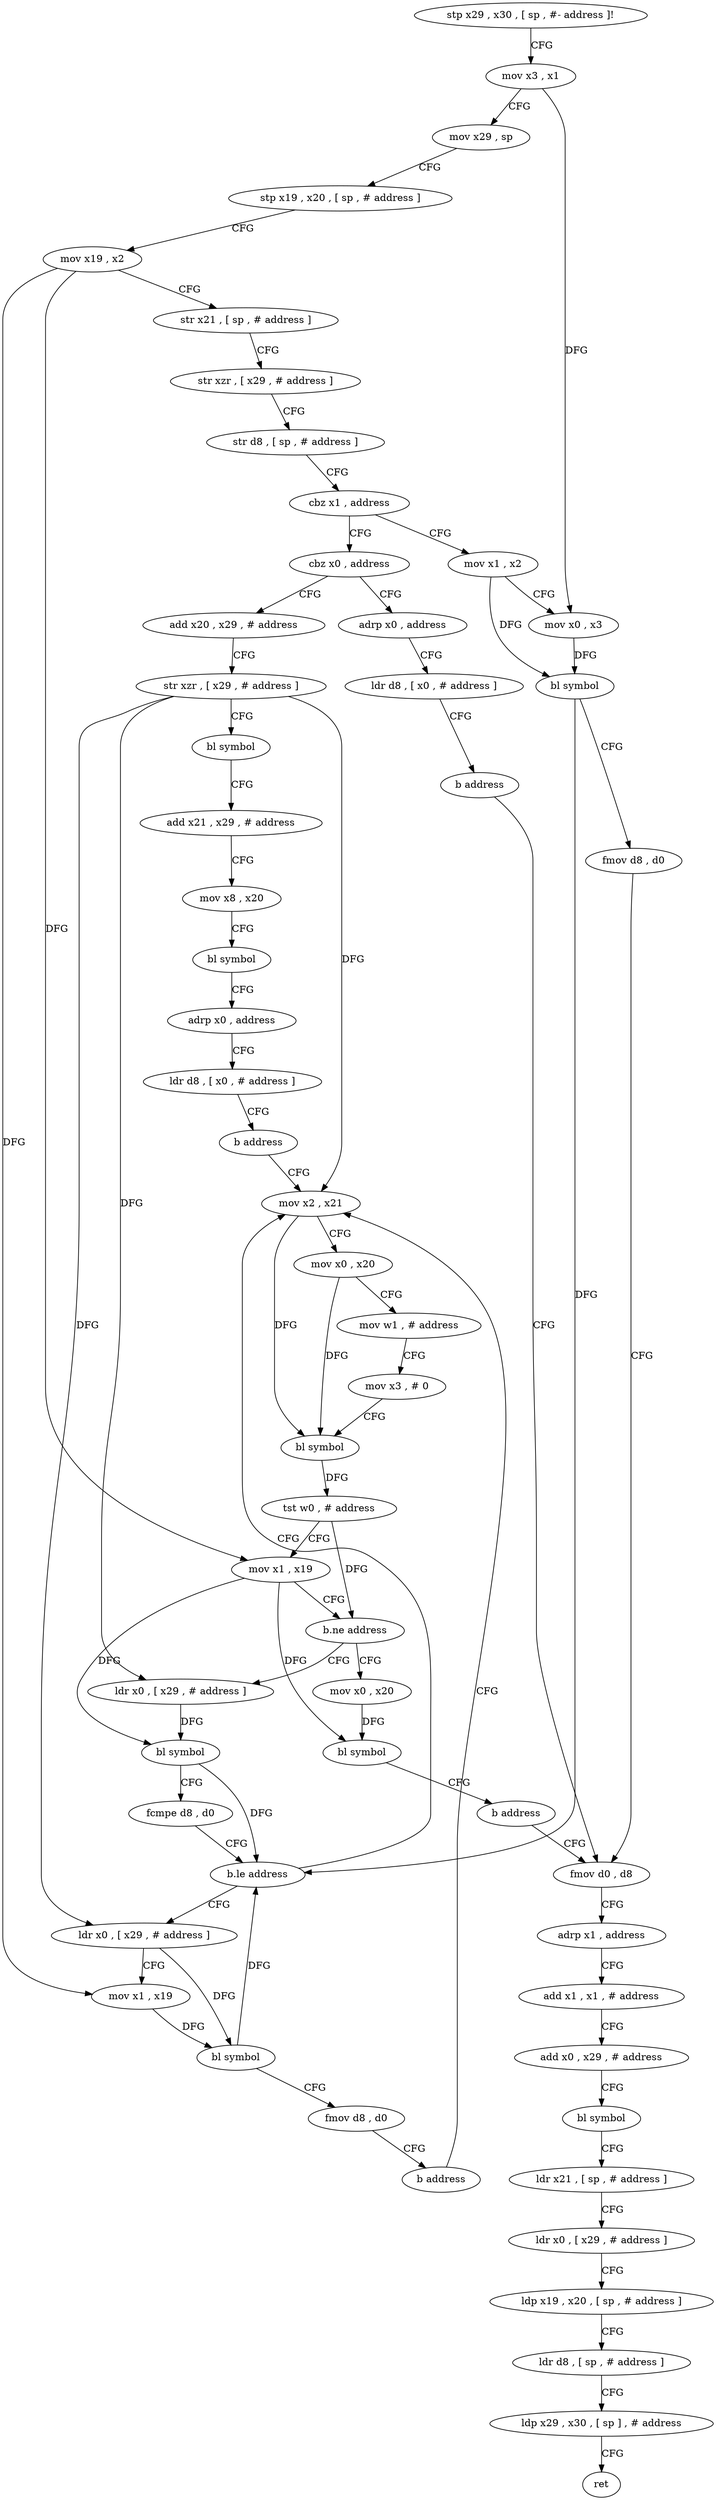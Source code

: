 digraph "func" {
"146832" [label = "stp x29 , x30 , [ sp , #- address ]!" ]
"146836" [label = "mov x3 , x1" ]
"146840" [label = "mov x29 , sp" ]
"146844" [label = "stp x19 , x20 , [ sp , # address ]" ]
"146848" [label = "mov x19 , x2" ]
"146852" [label = "str x21 , [ sp , # address ]" ]
"146856" [label = "str xzr , [ x29 , # address ]" ]
"146860" [label = "str d8 , [ sp , # address ]" ]
"146864" [label = "cbz x1 , address" ]
"146928" [label = "cbz x0 , address" ]
"146868" [label = "mov x1 , x2" ]
"147056" [label = "adrp x0 , address" ]
"146932" [label = "add x20 , x29 , # address" ]
"146872" [label = "mov x0 , x3" ]
"146876" [label = "bl symbol" ]
"146880" [label = "fmov d8 , d0" ]
"146884" [label = "fmov d0 , d8" ]
"147060" [label = "ldr d8 , [ x0 , # address ]" ]
"147064" [label = "b address" ]
"146936" [label = "str xzr , [ x29 , # address ]" ]
"146940" [label = "bl symbol" ]
"146944" [label = "add x21 , x29 , # address" ]
"146948" [label = "mov x8 , x20" ]
"146952" [label = "bl symbol" ]
"146956" [label = "adrp x0 , address" ]
"146960" [label = "ldr d8 , [ x0 , # address ]" ]
"146964" [label = "b address" ]
"146984" [label = "mov x2 , x21" ]
"146888" [label = "adrp x1 , address" ]
"146892" [label = "add x1 , x1 , # address" ]
"146896" [label = "add x0 , x29 , # address" ]
"146900" [label = "bl symbol" ]
"146904" [label = "ldr x21 , [ sp , # address ]" ]
"146908" [label = "ldr x0 , [ x29 , # address ]" ]
"146912" [label = "ldp x19 , x20 , [ sp , # address ]" ]
"146916" [label = "ldr d8 , [ sp , # address ]" ]
"146920" [label = "ldp x29 , x30 , [ sp ] , # address" ]
"146924" [label = "ret" ]
"146988" [label = "mov x0 , x20" ]
"146992" [label = "mov w1 , # address" ]
"146996" [label = "mov x3 , # 0" ]
"147000" [label = "bl symbol" ]
"147004" [label = "tst w0 , # address" ]
"147008" [label = "mov x1 , x19" ]
"147012" [label = "b.ne address" ]
"146968" [label = "ldr x0 , [ x29 , # address ]" ]
"147016" [label = "mov x0 , x20" ]
"146972" [label = "bl symbol" ]
"146976" [label = "fcmpe d8 , d0" ]
"146980" [label = "b.le address" ]
"147032" [label = "ldr x0 , [ x29 , # address ]" ]
"147020" [label = "bl symbol" ]
"147024" [label = "b address" ]
"147036" [label = "mov x1 , x19" ]
"147040" [label = "bl symbol" ]
"147044" [label = "fmov d8 , d0" ]
"147048" [label = "b address" ]
"146832" -> "146836" [ label = "CFG" ]
"146836" -> "146840" [ label = "CFG" ]
"146836" -> "146872" [ label = "DFG" ]
"146840" -> "146844" [ label = "CFG" ]
"146844" -> "146848" [ label = "CFG" ]
"146848" -> "146852" [ label = "CFG" ]
"146848" -> "147008" [ label = "DFG" ]
"146848" -> "147036" [ label = "DFG" ]
"146852" -> "146856" [ label = "CFG" ]
"146856" -> "146860" [ label = "CFG" ]
"146860" -> "146864" [ label = "CFG" ]
"146864" -> "146928" [ label = "CFG" ]
"146864" -> "146868" [ label = "CFG" ]
"146928" -> "147056" [ label = "CFG" ]
"146928" -> "146932" [ label = "CFG" ]
"146868" -> "146872" [ label = "CFG" ]
"146868" -> "146876" [ label = "DFG" ]
"147056" -> "147060" [ label = "CFG" ]
"146932" -> "146936" [ label = "CFG" ]
"146872" -> "146876" [ label = "DFG" ]
"146876" -> "146880" [ label = "CFG" ]
"146876" -> "146980" [ label = "DFG" ]
"146880" -> "146884" [ label = "CFG" ]
"146884" -> "146888" [ label = "CFG" ]
"147060" -> "147064" [ label = "CFG" ]
"147064" -> "146884" [ label = "CFG" ]
"146936" -> "146940" [ label = "CFG" ]
"146936" -> "146968" [ label = "DFG" ]
"146936" -> "147032" [ label = "DFG" ]
"146936" -> "146984" [ label = "DFG" ]
"146940" -> "146944" [ label = "CFG" ]
"146944" -> "146948" [ label = "CFG" ]
"146948" -> "146952" [ label = "CFG" ]
"146952" -> "146956" [ label = "CFG" ]
"146956" -> "146960" [ label = "CFG" ]
"146960" -> "146964" [ label = "CFG" ]
"146964" -> "146984" [ label = "CFG" ]
"146984" -> "146988" [ label = "CFG" ]
"146984" -> "147000" [ label = "DFG" ]
"146888" -> "146892" [ label = "CFG" ]
"146892" -> "146896" [ label = "CFG" ]
"146896" -> "146900" [ label = "CFG" ]
"146900" -> "146904" [ label = "CFG" ]
"146904" -> "146908" [ label = "CFG" ]
"146908" -> "146912" [ label = "CFG" ]
"146912" -> "146916" [ label = "CFG" ]
"146916" -> "146920" [ label = "CFG" ]
"146920" -> "146924" [ label = "CFG" ]
"146988" -> "146992" [ label = "CFG" ]
"146988" -> "147000" [ label = "DFG" ]
"146992" -> "146996" [ label = "CFG" ]
"146996" -> "147000" [ label = "CFG" ]
"147000" -> "147004" [ label = "DFG" ]
"147004" -> "147008" [ label = "CFG" ]
"147004" -> "147012" [ label = "DFG" ]
"147008" -> "147012" [ label = "CFG" ]
"147008" -> "146972" [ label = "DFG" ]
"147008" -> "147020" [ label = "DFG" ]
"147012" -> "146968" [ label = "CFG" ]
"147012" -> "147016" [ label = "CFG" ]
"146968" -> "146972" [ label = "DFG" ]
"147016" -> "147020" [ label = "DFG" ]
"146972" -> "146976" [ label = "CFG" ]
"146972" -> "146980" [ label = "DFG" ]
"146976" -> "146980" [ label = "CFG" ]
"146980" -> "147032" [ label = "CFG" ]
"146980" -> "146984" [ label = "CFG" ]
"147032" -> "147036" [ label = "CFG" ]
"147032" -> "147040" [ label = "DFG" ]
"147020" -> "147024" [ label = "CFG" ]
"147024" -> "146884" [ label = "CFG" ]
"147036" -> "147040" [ label = "DFG" ]
"147040" -> "147044" [ label = "CFG" ]
"147040" -> "146980" [ label = "DFG" ]
"147044" -> "147048" [ label = "CFG" ]
"147048" -> "146984" [ label = "CFG" ]
}
